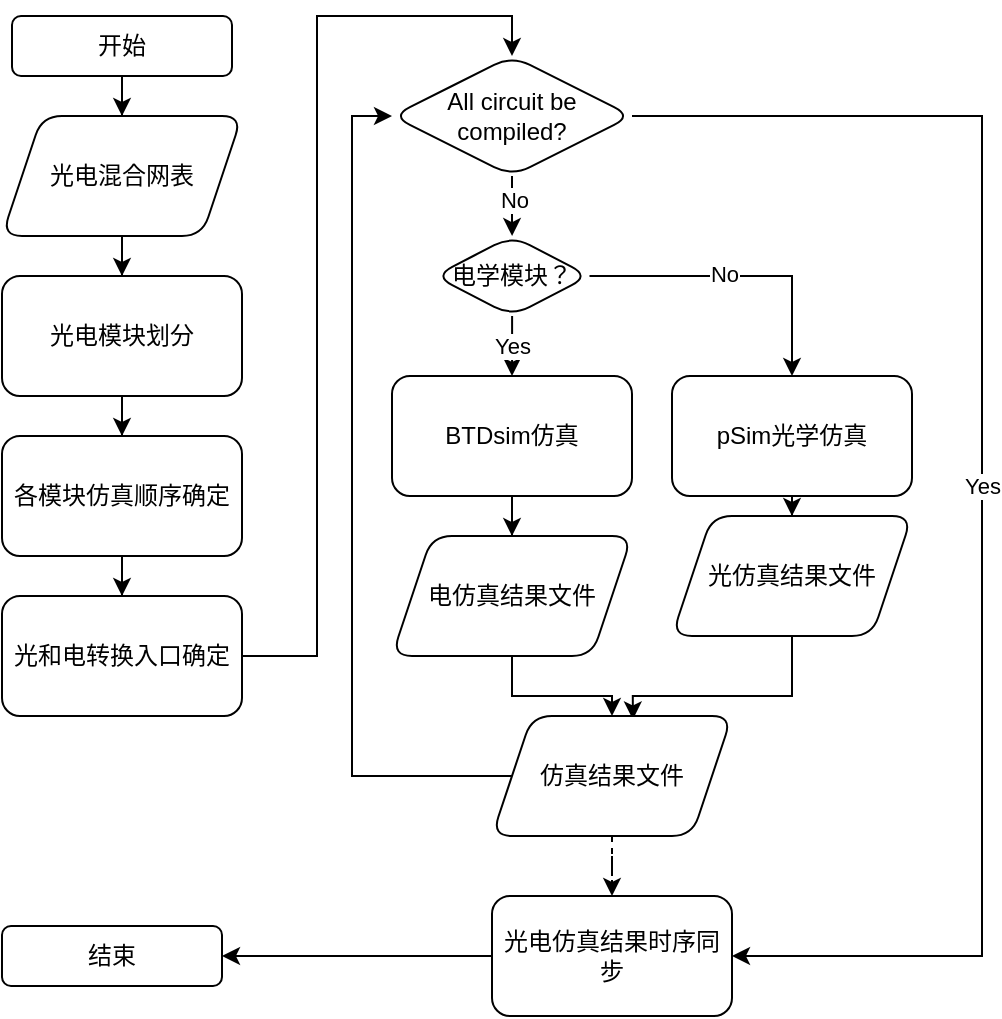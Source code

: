 <mxfile version="20.6.0" type="github">
  <diagram id="C5RBs43oDa-KdzZeNtuy" name="Page-1">
    <mxGraphModel dx="1017" dy="917" grid="1" gridSize="10" guides="1" tooltips="1" connect="1" arrows="1" fold="1" page="1" pageScale="1" pageWidth="827" pageHeight="1169" math="0" shadow="0">
      <root>
        <mxCell id="WIyWlLk6GJQsqaUBKTNV-0" />
        <mxCell id="WIyWlLk6GJQsqaUBKTNV-1" parent="WIyWlLk6GJQsqaUBKTNV-0" />
        <mxCell id="McaCAcof2hRRueGIzk1--2" value="" style="edgeStyle=orthogonalEdgeStyle;rounded=0;orthogonalLoop=1;jettySize=auto;html=1;" edge="1" parent="WIyWlLk6GJQsqaUBKTNV-1" source="McaCAcof2hRRueGIzk1--0" target="McaCAcof2hRRueGIzk1--1">
          <mxGeometry relative="1" as="geometry" />
        </mxCell>
        <mxCell id="McaCAcof2hRRueGIzk1--0" value="开始" style="rounded=1;whiteSpace=wrap;html=1;" vertex="1" parent="WIyWlLk6GJQsqaUBKTNV-1">
          <mxGeometry x="95" y="390" width="110" height="30" as="geometry" />
        </mxCell>
        <mxCell id="McaCAcof2hRRueGIzk1--4" value="" style="edgeStyle=orthogonalEdgeStyle;rounded=0;orthogonalLoop=1;jettySize=auto;html=1;" edge="1" parent="WIyWlLk6GJQsqaUBKTNV-1" source="McaCAcof2hRRueGIzk1--1" target="McaCAcof2hRRueGIzk1--3">
          <mxGeometry relative="1" as="geometry" />
        </mxCell>
        <mxCell id="McaCAcof2hRRueGIzk1--1" value="光电混合网表" style="shape=parallelogram;perimeter=parallelogramPerimeter;whiteSpace=wrap;html=1;fixedSize=1;rounded=1;" vertex="1" parent="WIyWlLk6GJQsqaUBKTNV-1">
          <mxGeometry x="90" y="440" width="120" height="60" as="geometry" />
        </mxCell>
        <mxCell id="McaCAcof2hRRueGIzk1--6" value="" style="edgeStyle=orthogonalEdgeStyle;rounded=0;orthogonalLoop=1;jettySize=auto;html=1;" edge="1" parent="WIyWlLk6GJQsqaUBKTNV-1" source="McaCAcof2hRRueGIzk1--3" target="McaCAcof2hRRueGIzk1--5">
          <mxGeometry relative="1" as="geometry" />
        </mxCell>
        <mxCell id="McaCAcof2hRRueGIzk1--3" value="光电模块划分" style="whiteSpace=wrap;html=1;rounded=1;" vertex="1" parent="WIyWlLk6GJQsqaUBKTNV-1">
          <mxGeometry x="90" y="520" width="120" height="60" as="geometry" />
        </mxCell>
        <mxCell id="McaCAcof2hRRueGIzk1--8" value="" style="edgeStyle=orthogonalEdgeStyle;rounded=0;orthogonalLoop=1;jettySize=auto;html=1;" edge="1" parent="WIyWlLk6GJQsqaUBKTNV-1" source="McaCAcof2hRRueGIzk1--5" target="McaCAcof2hRRueGIzk1--7">
          <mxGeometry relative="1" as="geometry" />
        </mxCell>
        <mxCell id="McaCAcof2hRRueGIzk1--5" value="各模块仿真顺序确定" style="whiteSpace=wrap;html=1;rounded=1;" vertex="1" parent="WIyWlLk6GJQsqaUBKTNV-1">
          <mxGeometry x="90" y="600" width="120" height="60" as="geometry" />
        </mxCell>
        <mxCell id="McaCAcof2hRRueGIzk1--10" value="" style="edgeStyle=orthogonalEdgeStyle;rounded=0;orthogonalLoop=1;jettySize=auto;html=1;entryX=0.5;entryY=0;entryDx=0;entryDy=0;" edge="1" parent="WIyWlLk6GJQsqaUBKTNV-1" source="McaCAcof2hRRueGIzk1--7" target="McaCAcof2hRRueGIzk1--9">
          <mxGeometry relative="1" as="geometry" />
        </mxCell>
        <mxCell id="McaCAcof2hRRueGIzk1--7" value="光和电转换入口确定" style="whiteSpace=wrap;html=1;rounded=1;" vertex="1" parent="WIyWlLk6GJQsqaUBKTNV-1">
          <mxGeometry x="90" y="680" width="120" height="60" as="geometry" />
        </mxCell>
        <mxCell id="McaCAcof2hRRueGIzk1--12" value="" style="edgeStyle=orthogonalEdgeStyle;rounded=0;orthogonalLoop=1;jettySize=auto;html=1;exitX=0.5;exitY=1;exitDx=0;exitDy=0;" edge="1" parent="WIyWlLk6GJQsqaUBKTNV-1" source="McaCAcof2hRRueGIzk1--9" target="McaCAcof2hRRueGIzk1--11">
          <mxGeometry relative="1" as="geometry" />
        </mxCell>
        <mxCell id="McaCAcof2hRRueGIzk1--13" value="No" style="edgeLabel;html=1;align=center;verticalAlign=middle;resizable=0;points=[];" vertex="1" connectable="0" parent="McaCAcof2hRRueGIzk1--12">
          <mxGeometry x="-0.189" y="1" relative="1" as="geometry">
            <mxPoint as="offset" />
          </mxGeometry>
        </mxCell>
        <mxCell id="McaCAcof2hRRueGIzk1--33" value="Yes&lt;br&gt;" style="edgeStyle=orthogonalEdgeStyle;rounded=0;orthogonalLoop=1;jettySize=auto;html=1;entryX=1;entryY=0.5;entryDx=0;entryDy=0;exitX=1;exitY=0.5;exitDx=0;exitDy=0;" edge="1" parent="WIyWlLk6GJQsqaUBKTNV-1" source="McaCAcof2hRRueGIzk1--9" target="McaCAcof2hRRueGIzk1--26">
          <mxGeometry relative="1" as="geometry">
            <Array as="points">
              <mxPoint x="580" y="440" />
              <mxPoint x="580" y="860" />
            </Array>
          </mxGeometry>
        </mxCell>
        <mxCell id="McaCAcof2hRRueGIzk1--9" value="All circuit be compiled?" style="rhombus;whiteSpace=wrap;html=1;rounded=1;" vertex="1" parent="WIyWlLk6GJQsqaUBKTNV-1">
          <mxGeometry x="285" y="410" width="120" height="60" as="geometry" />
        </mxCell>
        <mxCell id="McaCAcof2hRRueGIzk1--15" value="Yes" style="edgeStyle=orthogonalEdgeStyle;rounded=0;orthogonalLoop=1;jettySize=auto;html=1;" edge="1" parent="WIyWlLk6GJQsqaUBKTNV-1" source="McaCAcof2hRRueGIzk1--11" target="McaCAcof2hRRueGIzk1--14">
          <mxGeometry relative="1" as="geometry" />
        </mxCell>
        <mxCell id="McaCAcof2hRRueGIzk1--17" value="" style="edgeStyle=orthogonalEdgeStyle;rounded=0;orthogonalLoop=1;jettySize=auto;html=1;" edge="1" parent="WIyWlLk6GJQsqaUBKTNV-1" source="McaCAcof2hRRueGIzk1--11" target="McaCAcof2hRRueGIzk1--16">
          <mxGeometry relative="1" as="geometry">
            <Array as="points">
              <mxPoint x="485" y="520" />
            </Array>
          </mxGeometry>
        </mxCell>
        <mxCell id="McaCAcof2hRRueGIzk1--32" value="No" style="edgeLabel;html=1;align=center;verticalAlign=middle;resizable=0;points=[];" vertex="1" connectable="0" parent="McaCAcof2hRRueGIzk1--17">
          <mxGeometry x="-0.117" y="1" relative="1" as="geometry">
            <mxPoint as="offset" />
          </mxGeometry>
        </mxCell>
        <mxCell id="McaCAcof2hRRueGIzk1--11" value="电学模块？" style="rhombus;whiteSpace=wrap;html=1;rounded=1;" vertex="1" parent="WIyWlLk6GJQsqaUBKTNV-1">
          <mxGeometry x="306.25" y="500" width="77.5" height="40" as="geometry" />
        </mxCell>
        <mxCell id="McaCAcof2hRRueGIzk1--20" value="" style="edgeStyle=orthogonalEdgeStyle;rounded=0;orthogonalLoop=1;jettySize=auto;html=1;" edge="1" parent="WIyWlLk6GJQsqaUBKTNV-1" source="McaCAcof2hRRueGIzk1--14" target="McaCAcof2hRRueGIzk1--19">
          <mxGeometry relative="1" as="geometry" />
        </mxCell>
        <mxCell id="McaCAcof2hRRueGIzk1--14" value="BTDsim仿真" style="whiteSpace=wrap;html=1;rounded=1;" vertex="1" parent="WIyWlLk6GJQsqaUBKTNV-1">
          <mxGeometry x="285" y="570" width="120" height="60" as="geometry" />
        </mxCell>
        <mxCell id="McaCAcof2hRRueGIzk1--22" value="" style="edgeStyle=orthogonalEdgeStyle;rounded=0;orthogonalLoop=1;jettySize=auto;html=1;" edge="1" parent="WIyWlLk6GJQsqaUBKTNV-1" source="McaCAcof2hRRueGIzk1--16" target="McaCAcof2hRRueGIzk1--21">
          <mxGeometry relative="1" as="geometry" />
        </mxCell>
        <mxCell id="McaCAcof2hRRueGIzk1--16" value="pSim光学仿真" style="whiteSpace=wrap;html=1;rounded=1;" vertex="1" parent="WIyWlLk6GJQsqaUBKTNV-1">
          <mxGeometry x="425" y="570" width="120" height="60" as="geometry" />
        </mxCell>
        <mxCell id="McaCAcof2hRRueGIzk1--24" style="edgeStyle=orthogonalEdgeStyle;rounded=0;orthogonalLoop=1;jettySize=auto;html=1;" edge="1" parent="WIyWlLk6GJQsqaUBKTNV-1" source="McaCAcof2hRRueGIzk1--19" target="McaCAcof2hRRueGIzk1--23">
          <mxGeometry relative="1" as="geometry" />
        </mxCell>
        <mxCell id="McaCAcof2hRRueGIzk1--19" value="电仿真结果文件" style="shape=parallelogram;perimeter=parallelogramPerimeter;whiteSpace=wrap;html=1;fixedSize=1;rounded=1;" vertex="1" parent="WIyWlLk6GJQsqaUBKTNV-1">
          <mxGeometry x="285" y="650" width="120" height="60" as="geometry" />
        </mxCell>
        <mxCell id="McaCAcof2hRRueGIzk1--25" style="edgeStyle=orthogonalEdgeStyle;rounded=0;orthogonalLoop=1;jettySize=auto;html=1;entryX=0.587;entryY=0.029;entryDx=0;entryDy=0;entryPerimeter=0;" edge="1" parent="WIyWlLk6GJQsqaUBKTNV-1" source="McaCAcof2hRRueGIzk1--21" target="McaCAcof2hRRueGIzk1--23">
          <mxGeometry relative="1" as="geometry">
            <Array as="points">
              <mxPoint x="485" y="730" />
              <mxPoint x="405" y="730" />
            </Array>
          </mxGeometry>
        </mxCell>
        <mxCell id="McaCAcof2hRRueGIzk1--21" value="光仿真结果文件" style="shape=parallelogram;perimeter=parallelogramPerimeter;whiteSpace=wrap;html=1;fixedSize=1;rounded=1;" vertex="1" parent="WIyWlLk6GJQsqaUBKTNV-1">
          <mxGeometry x="425" y="640" width="120" height="60" as="geometry" />
        </mxCell>
        <mxCell id="McaCAcof2hRRueGIzk1--27" style="edgeStyle=orthogonalEdgeStyle;rounded=0;orthogonalLoop=1;jettySize=auto;html=1;entryX=0.5;entryY=0;entryDx=0;entryDy=0;dashed=1;" edge="1" parent="WIyWlLk6GJQsqaUBKTNV-1" source="McaCAcof2hRRueGIzk1--23" target="McaCAcof2hRRueGIzk1--26">
          <mxGeometry relative="1" as="geometry" />
        </mxCell>
        <mxCell id="McaCAcof2hRRueGIzk1--37" style="edgeStyle=orthogonalEdgeStyle;rounded=0;orthogonalLoop=1;jettySize=auto;html=1;entryX=0;entryY=0.5;entryDx=0;entryDy=0;" edge="1" parent="WIyWlLk6GJQsqaUBKTNV-1" source="McaCAcof2hRRueGIzk1--23" target="McaCAcof2hRRueGIzk1--9">
          <mxGeometry relative="1" as="geometry">
            <Array as="points">
              <mxPoint x="265" y="770" />
              <mxPoint x="265" y="440" />
            </Array>
          </mxGeometry>
        </mxCell>
        <mxCell id="McaCAcof2hRRueGIzk1--23" value="仿真结果文件" style="shape=parallelogram;perimeter=parallelogramPerimeter;whiteSpace=wrap;html=1;fixedSize=1;rounded=1;" vertex="1" parent="WIyWlLk6GJQsqaUBKTNV-1">
          <mxGeometry x="335" y="740" width="120" height="60" as="geometry" />
        </mxCell>
        <mxCell id="McaCAcof2hRRueGIzk1--36" style="edgeStyle=orthogonalEdgeStyle;rounded=0;orthogonalLoop=1;jettySize=auto;html=1;entryX=1;entryY=0.5;entryDx=0;entryDy=0;" edge="1" parent="WIyWlLk6GJQsqaUBKTNV-1" source="McaCAcof2hRRueGIzk1--26" target="McaCAcof2hRRueGIzk1--35">
          <mxGeometry relative="1" as="geometry" />
        </mxCell>
        <mxCell id="McaCAcof2hRRueGIzk1--26" value="光电仿真结果时序同步" style="whiteSpace=wrap;html=1;rounded=1;" vertex="1" parent="WIyWlLk6GJQsqaUBKTNV-1">
          <mxGeometry x="335" y="830" width="120" height="60" as="geometry" />
        </mxCell>
        <mxCell id="McaCAcof2hRRueGIzk1--35" value="结束" style="rounded=1;whiteSpace=wrap;html=1;" vertex="1" parent="WIyWlLk6GJQsqaUBKTNV-1">
          <mxGeometry x="90" y="845" width="110" height="30" as="geometry" />
        </mxCell>
      </root>
    </mxGraphModel>
  </diagram>
</mxfile>
